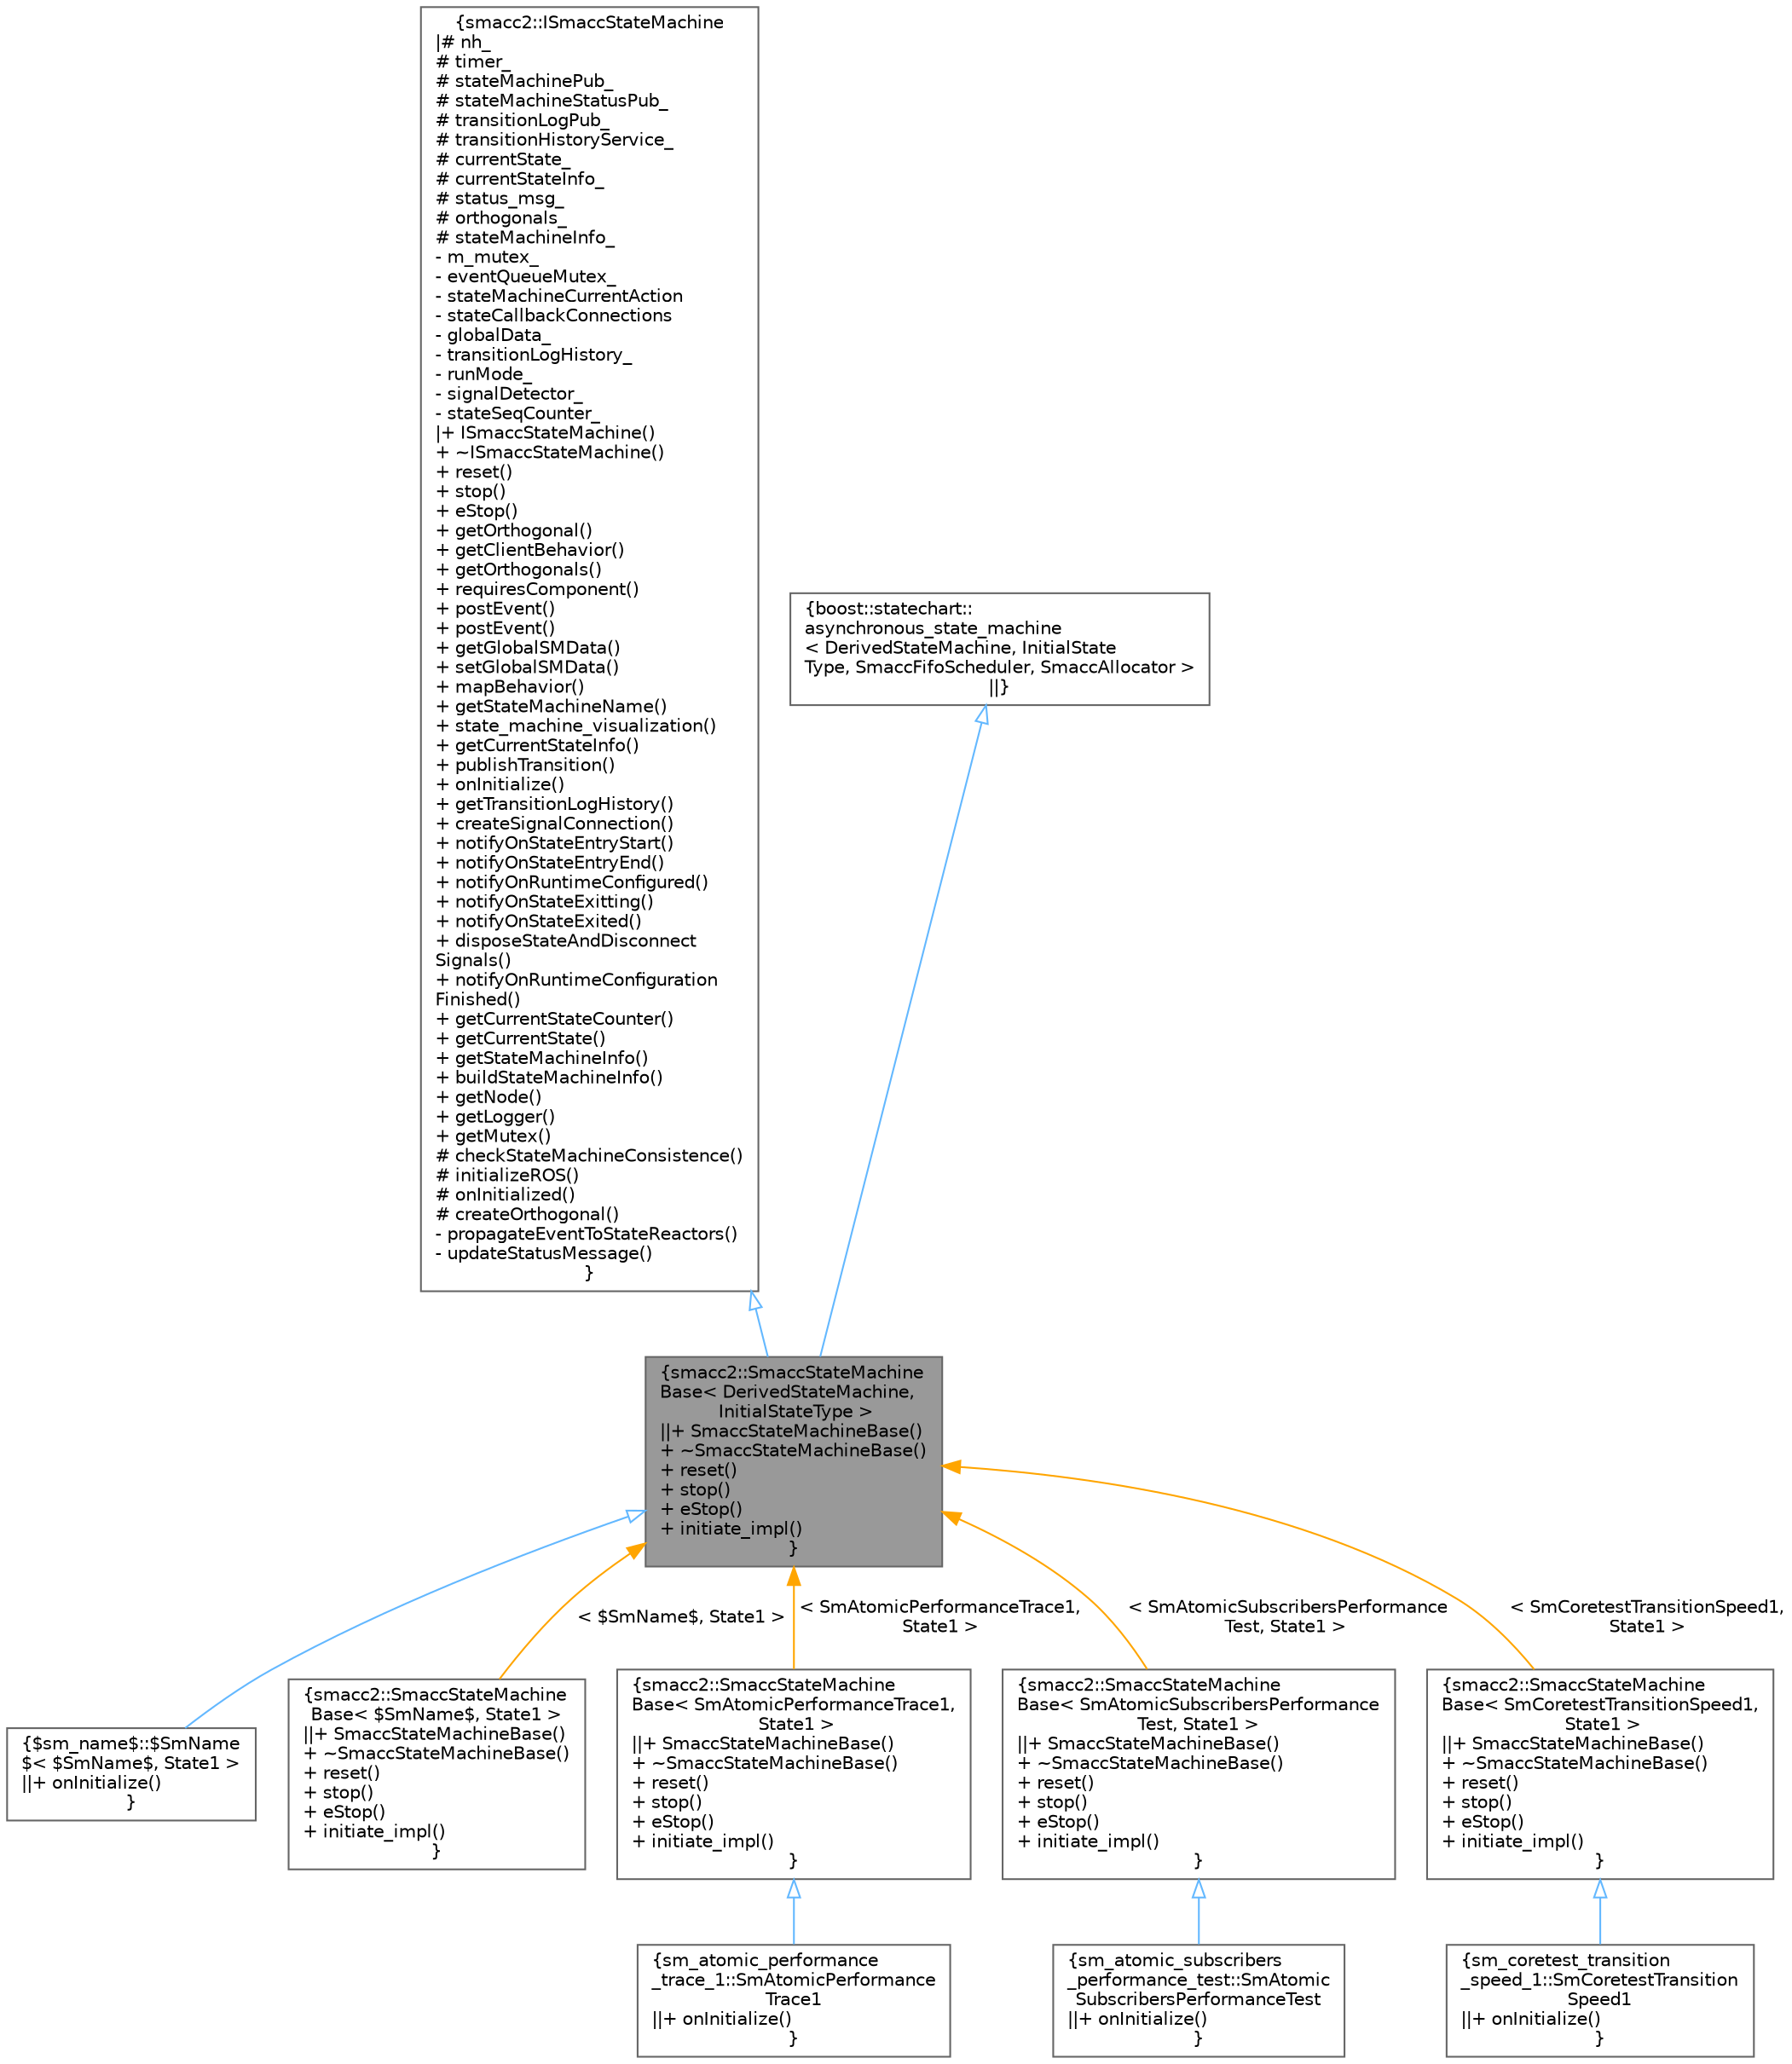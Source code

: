 digraph "smacc2::SmaccStateMachineBase&lt; DerivedStateMachine, InitialStateType &gt;"
{
 // LATEX_PDF_SIZE
  bgcolor="transparent";
  edge [fontname=Helvetica,fontsize=10,labelfontname=Helvetica,labelfontsize=10];
  node [fontname=Helvetica,fontsize=10,shape=box,height=0.2,width=0.4];
  Node1 [label="{smacc2::SmaccStateMachine\lBase\< DerivedStateMachine,\l InitialStateType \>\n||+ SmaccStateMachineBase()\l+ ~SmaccStateMachineBase()\l+ reset()\l+ stop()\l+ eStop()\l+ initiate_impl()\l}",height=0.2,width=0.4,color="gray40", fillcolor="grey60", style="filled", fontcolor="black",tooltip="State Machine."];
  Node2 -> Node1 [dir="back",color="steelblue1",style="solid",arrowtail="onormal"];
  Node2 [label="{smacc2::ISmaccStateMachine\n|# nh_\l# timer_\l# stateMachinePub_\l# stateMachineStatusPub_\l# transitionLogPub_\l# transitionHistoryService_\l# currentState_\l# currentStateInfo_\l# status_msg_\l# orthogonals_\l# stateMachineInfo_\l- m_mutex_\l- eventQueueMutex_\l- stateMachineCurrentAction\l- stateCallbackConnections\l- globalData_\l- transitionLogHistory_\l- runMode_\l- signalDetector_\l- stateSeqCounter_\l|+ ISmaccStateMachine()\l+ ~ISmaccStateMachine()\l+ reset()\l+ stop()\l+ eStop()\l+ getOrthogonal()\l+ getClientBehavior()\l+ getOrthogonals()\l+ requiresComponent()\l+ postEvent()\l+ postEvent()\l+ getGlobalSMData()\l+ setGlobalSMData()\l+ mapBehavior()\l+ getStateMachineName()\l+ state_machine_visualization()\l+ getCurrentStateInfo()\l+ publishTransition()\l+ onInitialize()\l+ getTransitionLogHistory()\l+ createSignalConnection()\l+ notifyOnStateEntryStart()\l+ notifyOnStateEntryEnd()\l+ notifyOnRuntimeConfigured()\l+ notifyOnStateExitting()\l+ notifyOnStateExited()\l+ disposeStateAndDisconnect\lSignals()\l+ notifyOnRuntimeConfiguration\lFinished()\l+ getCurrentStateCounter()\l+ getCurrentState()\l+ getStateMachineInfo()\l+ buildStateMachineInfo()\l+ getNode()\l+ getLogger()\l+ getMutex()\l# checkStateMachineConsistence()\l# initializeROS()\l# onInitialized()\l# createOrthogonal()\l- propagateEventToStateReactors()\l- updateStatusMessage()\l}",height=0.2,width=0.4,color="gray40", fillcolor="white", style="filled",URL="$classsmacc2_1_1ISmaccStateMachine.html",tooltip=" "];
  Node3 -> Node1 [dir="back",color="steelblue1",style="solid",arrowtail="onormal"];
  Node3 [label="{boost::statechart::\lasynchronous_state_machine\l\< DerivedStateMachine, InitialState\lType, SmaccFifoScheduler, SmaccAllocator \>\n||}",height=0.2,width=0.4,color="gray40", fillcolor="white", style="filled",tooltip=" "];
  Node1 -> Node4 [dir="back",color="steelblue1",style="solid",arrowtail="onormal"];
  Node4 [label="{$sm_name$::$SmName\l$\< $SmName$, State1 \>\n||+ onInitialize()\l}",height=0.2,width=0.4,color="gray40", fillcolor="white", style="filled",URL="$struct_0bsm__name_0b_1_1_0bSmName_0b.html",tooltip=" "];
  Node1 -> Node5 [dir="back",color="orange",style="solid",label=" \< $SmName$, State1 \>" ];
  Node5 [label="{smacc2::SmaccStateMachine\lBase\< $SmName$, State1 \>\n||+ SmaccStateMachineBase()\l+ ~SmaccStateMachineBase()\l+ reset()\l+ stop()\l+ eStop()\l+ initiate_impl()\l}",height=0.2,width=0.4,color="gray40", fillcolor="white", style="filled",URL="$structsmacc2_1_1SmaccStateMachineBase.html",tooltip=" "];
  Node1 -> Node6 [dir="back",color="orange",style="solid",label=" \< SmAtomicPerformanceTrace1,\l State1 \>" ];
  Node6 [label="{smacc2::SmaccStateMachine\lBase\< SmAtomicPerformanceTrace1,\l State1 \>\n||+ SmaccStateMachineBase()\l+ ~SmaccStateMachineBase()\l+ reset()\l+ stop()\l+ eStop()\l+ initiate_impl()\l}",height=0.2,width=0.4,color="gray40", fillcolor="white", style="filled",URL="$structsmacc2_1_1SmaccStateMachineBase.html",tooltip=" "];
  Node6 -> Node7 [dir="back",color="steelblue1",style="solid",arrowtail="onormal"];
  Node7 [label="{sm_atomic_performance\l_trace_1::SmAtomicPerformance\lTrace1\n||+ onInitialize()\l}",height=0.2,width=0.4,color="gray40", fillcolor="white", style="filled",URL="$structsm__atomic__performance__trace__1_1_1SmAtomicPerformanceTrace1.html",tooltip=" "];
  Node1 -> Node8 [dir="back",color="orange",style="solid",label=" \< SmAtomicSubscribersPerformance\lTest, State1 \>" ];
  Node8 [label="{smacc2::SmaccStateMachine\lBase\< SmAtomicSubscribersPerformance\lTest, State1 \>\n||+ SmaccStateMachineBase()\l+ ~SmaccStateMachineBase()\l+ reset()\l+ stop()\l+ eStop()\l+ initiate_impl()\l}",height=0.2,width=0.4,color="gray40", fillcolor="white", style="filled",URL="$structsmacc2_1_1SmaccStateMachineBase.html",tooltip=" "];
  Node8 -> Node9 [dir="back",color="steelblue1",style="solid",arrowtail="onormal"];
  Node9 [label="{sm_atomic_subscribers\l_performance_test::SmAtomic\lSubscribersPerformanceTest\n||+ onInitialize()\l}",height=0.2,width=0.4,color="gray40", fillcolor="white", style="filled",URL="$structsm__atomic__subscribers__performance__test_1_1SmAtomicSubscribersPerformanceTest.html",tooltip=" "];
  Node1 -> Node10 [dir="back",color="orange",style="solid",label=" \< SmCoretestTransitionSpeed1,\l State1 \>" ];
  Node10 [label="{smacc2::SmaccStateMachine\lBase\< SmCoretestTransitionSpeed1,\l State1 \>\n||+ SmaccStateMachineBase()\l+ ~SmaccStateMachineBase()\l+ reset()\l+ stop()\l+ eStop()\l+ initiate_impl()\l}",height=0.2,width=0.4,color="gray40", fillcolor="white", style="filled",URL="$structsmacc2_1_1SmaccStateMachineBase.html",tooltip=" "];
  Node10 -> Node11 [dir="back",color="steelblue1",style="solid",arrowtail="onormal"];
  Node11 [label="{sm_coretest_transition\l_speed_1::SmCoretestTransition\lSpeed1\n||+ onInitialize()\l}",height=0.2,width=0.4,color="gray40", fillcolor="white", style="filled",URL="$structsm__coretest__transition__speed__1_1_1SmCoretestTransitionSpeed1.html",tooltip=" "];
}
